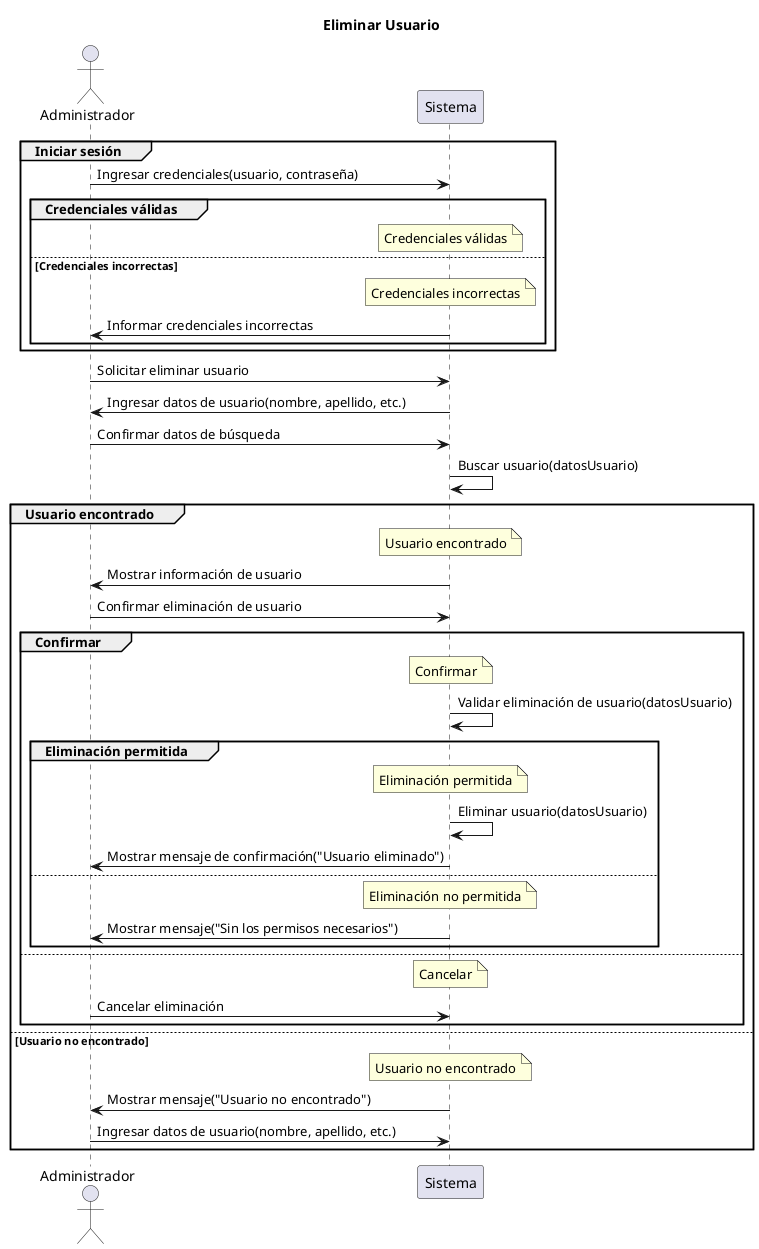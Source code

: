 @startuml
title Eliminar Usuario

actor Administrador
participant Sistema

group Iniciar sesión
    Administrador->Sistema: Ingresar credenciales(usuario, contraseña)
    group Credenciales válidas
        note over Sistema: Credenciales válidas
    else Credenciales incorrectas
        note over Sistema: Credenciales incorrectas
        Sistema->Administrador: Informar credenciales incorrectas
    end
end

Administrador->Sistema: Solicitar eliminar usuario
Sistema->Administrador: Ingresar datos de usuario(nombre, apellido, etc.)
Administrador->Sistema: Confirmar datos de búsqueda
Sistema->Sistema: Buscar usuario(datosUsuario)
group Usuario encontrado
    note over Sistema: Usuario encontrado
    Sistema->Administrador: Mostrar información de usuario
    Administrador->Sistema: Confirmar eliminación de usuario
    group Confirmar
        note over Sistema: Confirmar
        Sistema->Sistema: Validar eliminación de usuario(datosUsuario)
        group Eliminación permitida
            note over Sistema: Eliminación permitida
            Sistema->Sistema: Eliminar usuario(datosUsuario)
            Sistema->Administrador: Mostrar mensaje de confirmación("Usuario eliminado")
        else
            note over Sistema: Eliminación no permitida
            Sistema->Administrador: Mostrar mensaje("Sin los permisos necesarios")
        end
    else
        note over Sistema: Cancelar
        Administrador->Sistema: Cancelar eliminación
    end
else Usuario no encontrado
    note over Sistema: Usuario no encontrado
    Sistema->Administrador: Mostrar mensaje("Usuario no encontrado")
    Administrador->Sistema: Ingresar datos de usuario(nombre, apellido, etc.)
end
@enduml